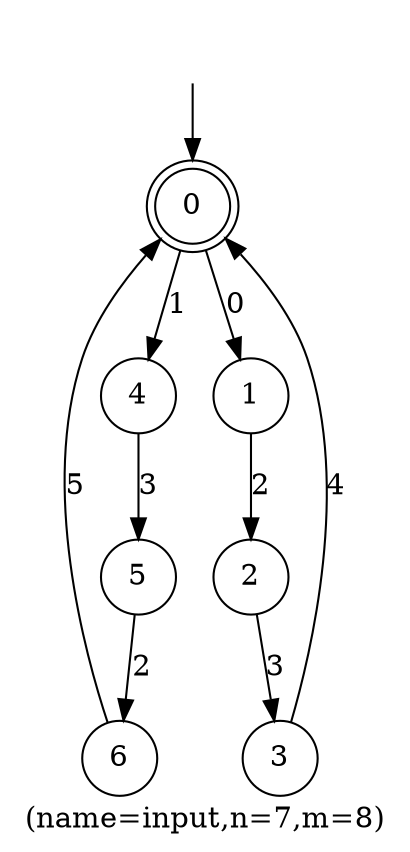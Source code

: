 digraph input2 {
	label="(name=input,n=7,m=8)";
	_nil [style = "invis"];
	node [shape = doublecircle]; 0;
    	node [shape = circle];
	_nil -> 0;
	0 -> 4 [label="1"];
	4 -> 5 [label="3"];
	5 -> 6 [label="2"];
	6 -> 0 [label="5"];
	0 -> 1 [label="0"];
	1 -> 2 [label="2"];
	2 -> 3 [label="3"];
	3 -> 0 [label="4"];
}

